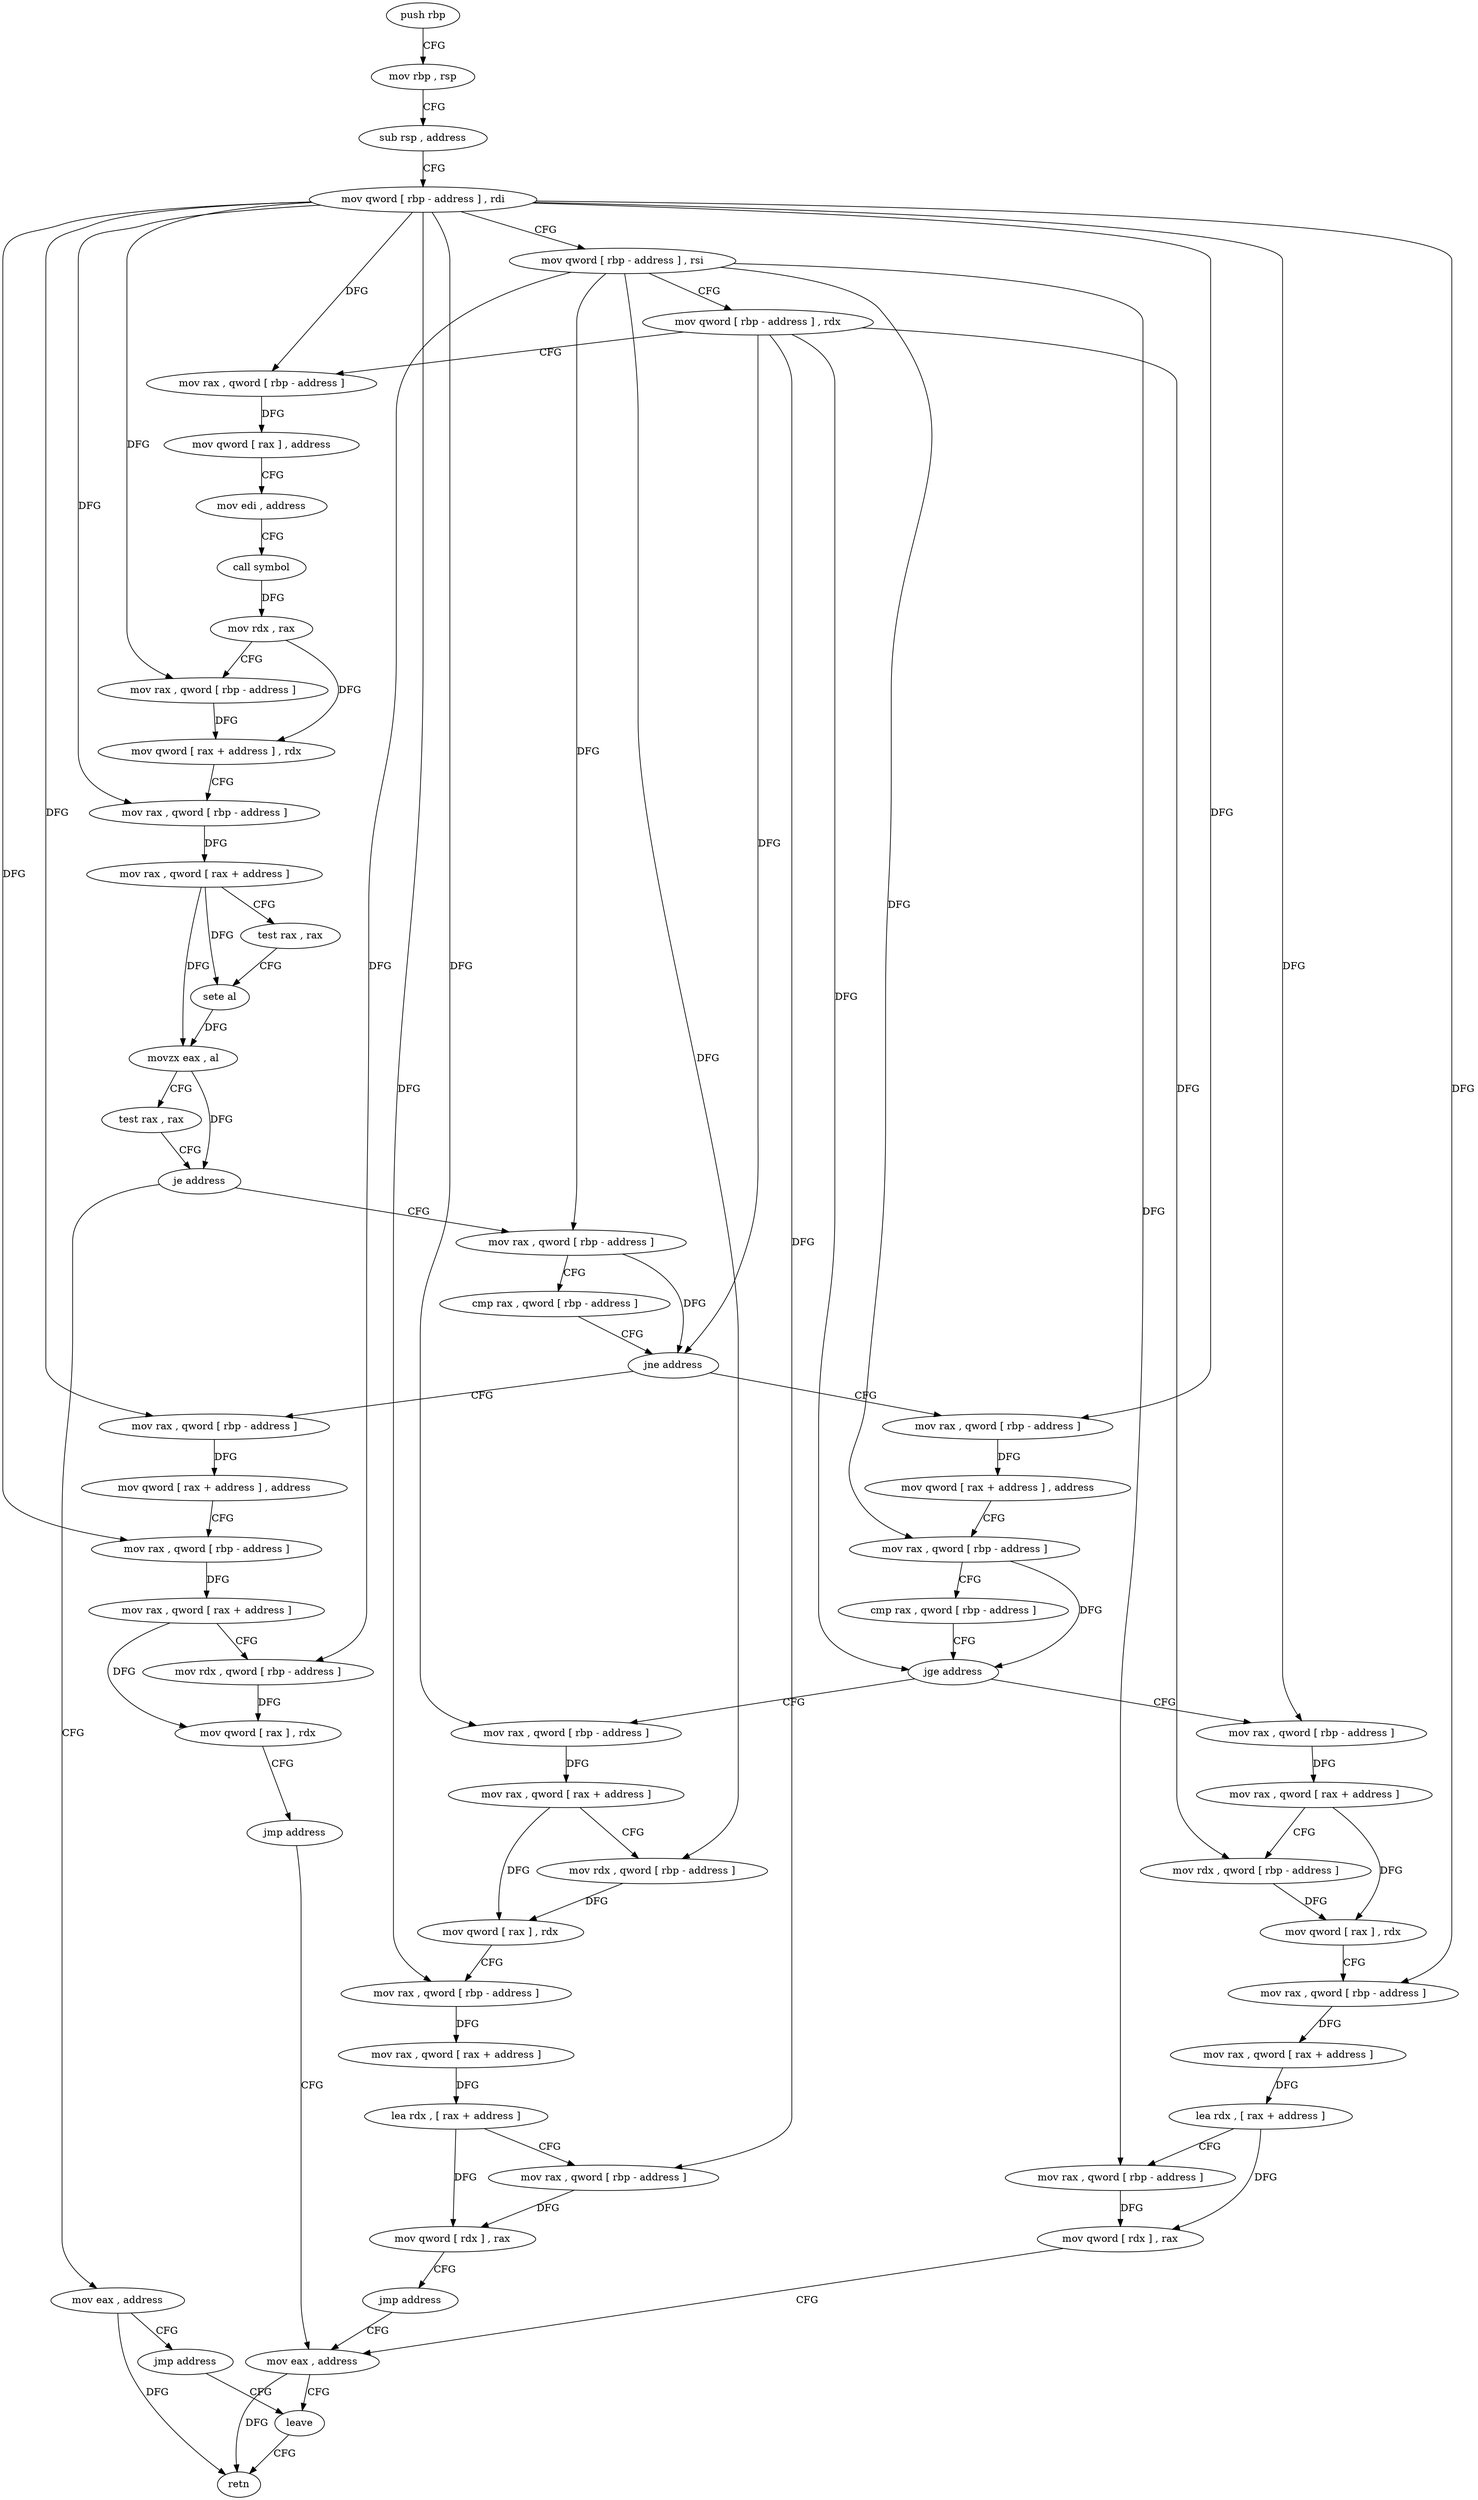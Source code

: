 digraph "func" {
"4376404" [label = "push rbp" ]
"4376405" [label = "mov rbp , rsp" ]
"4376408" [label = "sub rsp , address" ]
"4376412" [label = "mov qword [ rbp - address ] , rdi" ]
"4376416" [label = "mov qword [ rbp - address ] , rsi" ]
"4376420" [label = "mov qword [ rbp - address ] , rdx" ]
"4376424" [label = "mov rax , qword [ rbp - address ]" ]
"4376428" [label = "mov qword [ rax ] , address" ]
"4376435" [label = "mov edi , address" ]
"4376440" [label = "call symbol" ]
"4376445" [label = "mov rdx , rax" ]
"4376448" [label = "mov rax , qword [ rbp - address ]" ]
"4376452" [label = "mov qword [ rax + address ] , rdx" ]
"4376456" [label = "mov rax , qword [ rbp - address ]" ]
"4376460" [label = "mov rax , qword [ rax + address ]" ]
"4376464" [label = "test rax , rax" ]
"4376467" [label = "sete al" ]
"4376470" [label = "movzx eax , al" ]
"4376473" [label = "test rax , rax" ]
"4376476" [label = "je address" ]
"4376488" [label = "mov rax , qword [ rbp - address ]" ]
"4376478" [label = "mov eax , address" ]
"4376492" [label = "cmp rax , qword [ rbp - address ]" ]
"4376496" [label = "jne address" ]
"4376527" [label = "mov rax , qword [ rbp - address ]" ]
"4376498" [label = "mov rax , qword [ rbp - address ]" ]
"4376483" [label = "jmp address" ]
"4376624" [label = "leave" ]
"4376531" [label = "mov qword [ rax + address ] , address" ]
"4376539" [label = "mov rax , qword [ rbp - address ]" ]
"4376543" [label = "cmp rax , qword [ rbp - address ]" ]
"4376547" [label = "jge address" ]
"4376585" [label = "mov rax , qword [ rbp - address ]" ]
"4376549" [label = "mov rax , qword [ rbp - address ]" ]
"4376502" [label = "mov qword [ rax + address ] , address" ]
"4376510" [label = "mov rax , qword [ rbp - address ]" ]
"4376514" [label = "mov rax , qword [ rax + address ]" ]
"4376518" [label = "mov rdx , qword [ rbp - address ]" ]
"4376522" [label = "mov qword [ rax ] , rdx" ]
"4376525" [label = "jmp address" ]
"4376619" [label = "mov eax , address" ]
"4376625" [label = "retn" ]
"4376589" [label = "mov rax , qword [ rax + address ]" ]
"4376593" [label = "mov rdx , qword [ rbp - address ]" ]
"4376597" [label = "mov qword [ rax ] , rdx" ]
"4376600" [label = "mov rax , qword [ rbp - address ]" ]
"4376604" [label = "mov rax , qword [ rax + address ]" ]
"4376608" [label = "lea rdx , [ rax + address ]" ]
"4376612" [label = "mov rax , qword [ rbp - address ]" ]
"4376616" [label = "mov qword [ rdx ] , rax" ]
"4376553" [label = "mov rax , qword [ rax + address ]" ]
"4376557" [label = "mov rdx , qword [ rbp - address ]" ]
"4376561" [label = "mov qword [ rax ] , rdx" ]
"4376564" [label = "mov rax , qword [ rbp - address ]" ]
"4376568" [label = "mov rax , qword [ rax + address ]" ]
"4376572" [label = "lea rdx , [ rax + address ]" ]
"4376576" [label = "mov rax , qword [ rbp - address ]" ]
"4376580" [label = "mov qword [ rdx ] , rax" ]
"4376583" [label = "jmp address" ]
"4376404" -> "4376405" [ label = "CFG" ]
"4376405" -> "4376408" [ label = "CFG" ]
"4376408" -> "4376412" [ label = "CFG" ]
"4376412" -> "4376416" [ label = "CFG" ]
"4376412" -> "4376424" [ label = "DFG" ]
"4376412" -> "4376448" [ label = "DFG" ]
"4376412" -> "4376456" [ label = "DFG" ]
"4376412" -> "4376527" [ label = "DFG" ]
"4376412" -> "4376498" [ label = "DFG" ]
"4376412" -> "4376510" [ label = "DFG" ]
"4376412" -> "4376585" [ label = "DFG" ]
"4376412" -> "4376600" [ label = "DFG" ]
"4376412" -> "4376549" [ label = "DFG" ]
"4376412" -> "4376564" [ label = "DFG" ]
"4376416" -> "4376420" [ label = "CFG" ]
"4376416" -> "4376488" [ label = "DFG" ]
"4376416" -> "4376539" [ label = "DFG" ]
"4376416" -> "4376518" [ label = "DFG" ]
"4376416" -> "4376612" [ label = "DFG" ]
"4376416" -> "4376557" [ label = "DFG" ]
"4376420" -> "4376424" [ label = "CFG" ]
"4376420" -> "4376496" [ label = "DFG" ]
"4376420" -> "4376547" [ label = "DFG" ]
"4376420" -> "4376593" [ label = "DFG" ]
"4376420" -> "4376576" [ label = "DFG" ]
"4376424" -> "4376428" [ label = "DFG" ]
"4376428" -> "4376435" [ label = "CFG" ]
"4376435" -> "4376440" [ label = "CFG" ]
"4376440" -> "4376445" [ label = "DFG" ]
"4376445" -> "4376448" [ label = "CFG" ]
"4376445" -> "4376452" [ label = "DFG" ]
"4376448" -> "4376452" [ label = "DFG" ]
"4376452" -> "4376456" [ label = "CFG" ]
"4376456" -> "4376460" [ label = "DFG" ]
"4376460" -> "4376464" [ label = "CFG" ]
"4376460" -> "4376467" [ label = "DFG" ]
"4376460" -> "4376470" [ label = "DFG" ]
"4376464" -> "4376467" [ label = "CFG" ]
"4376467" -> "4376470" [ label = "DFG" ]
"4376470" -> "4376473" [ label = "CFG" ]
"4376470" -> "4376476" [ label = "DFG" ]
"4376473" -> "4376476" [ label = "CFG" ]
"4376476" -> "4376488" [ label = "CFG" ]
"4376476" -> "4376478" [ label = "CFG" ]
"4376488" -> "4376492" [ label = "CFG" ]
"4376488" -> "4376496" [ label = "DFG" ]
"4376478" -> "4376483" [ label = "CFG" ]
"4376478" -> "4376625" [ label = "DFG" ]
"4376492" -> "4376496" [ label = "CFG" ]
"4376496" -> "4376527" [ label = "CFG" ]
"4376496" -> "4376498" [ label = "CFG" ]
"4376527" -> "4376531" [ label = "DFG" ]
"4376498" -> "4376502" [ label = "DFG" ]
"4376483" -> "4376624" [ label = "CFG" ]
"4376624" -> "4376625" [ label = "CFG" ]
"4376531" -> "4376539" [ label = "CFG" ]
"4376539" -> "4376543" [ label = "CFG" ]
"4376539" -> "4376547" [ label = "DFG" ]
"4376543" -> "4376547" [ label = "CFG" ]
"4376547" -> "4376585" [ label = "CFG" ]
"4376547" -> "4376549" [ label = "CFG" ]
"4376585" -> "4376589" [ label = "DFG" ]
"4376549" -> "4376553" [ label = "DFG" ]
"4376502" -> "4376510" [ label = "CFG" ]
"4376510" -> "4376514" [ label = "DFG" ]
"4376514" -> "4376518" [ label = "CFG" ]
"4376514" -> "4376522" [ label = "DFG" ]
"4376518" -> "4376522" [ label = "DFG" ]
"4376522" -> "4376525" [ label = "CFG" ]
"4376525" -> "4376619" [ label = "CFG" ]
"4376619" -> "4376624" [ label = "CFG" ]
"4376619" -> "4376625" [ label = "DFG" ]
"4376589" -> "4376593" [ label = "CFG" ]
"4376589" -> "4376597" [ label = "DFG" ]
"4376593" -> "4376597" [ label = "DFG" ]
"4376597" -> "4376600" [ label = "CFG" ]
"4376600" -> "4376604" [ label = "DFG" ]
"4376604" -> "4376608" [ label = "DFG" ]
"4376608" -> "4376612" [ label = "CFG" ]
"4376608" -> "4376616" [ label = "DFG" ]
"4376612" -> "4376616" [ label = "DFG" ]
"4376616" -> "4376619" [ label = "CFG" ]
"4376553" -> "4376557" [ label = "CFG" ]
"4376553" -> "4376561" [ label = "DFG" ]
"4376557" -> "4376561" [ label = "DFG" ]
"4376561" -> "4376564" [ label = "CFG" ]
"4376564" -> "4376568" [ label = "DFG" ]
"4376568" -> "4376572" [ label = "DFG" ]
"4376572" -> "4376576" [ label = "CFG" ]
"4376572" -> "4376580" [ label = "DFG" ]
"4376576" -> "4376580" [ label = "DFG" ]
"4376580" -> "4376583" [ label = "CFG" ]
"4376583" -> "4376619" [ label = "CFG" ]
}
